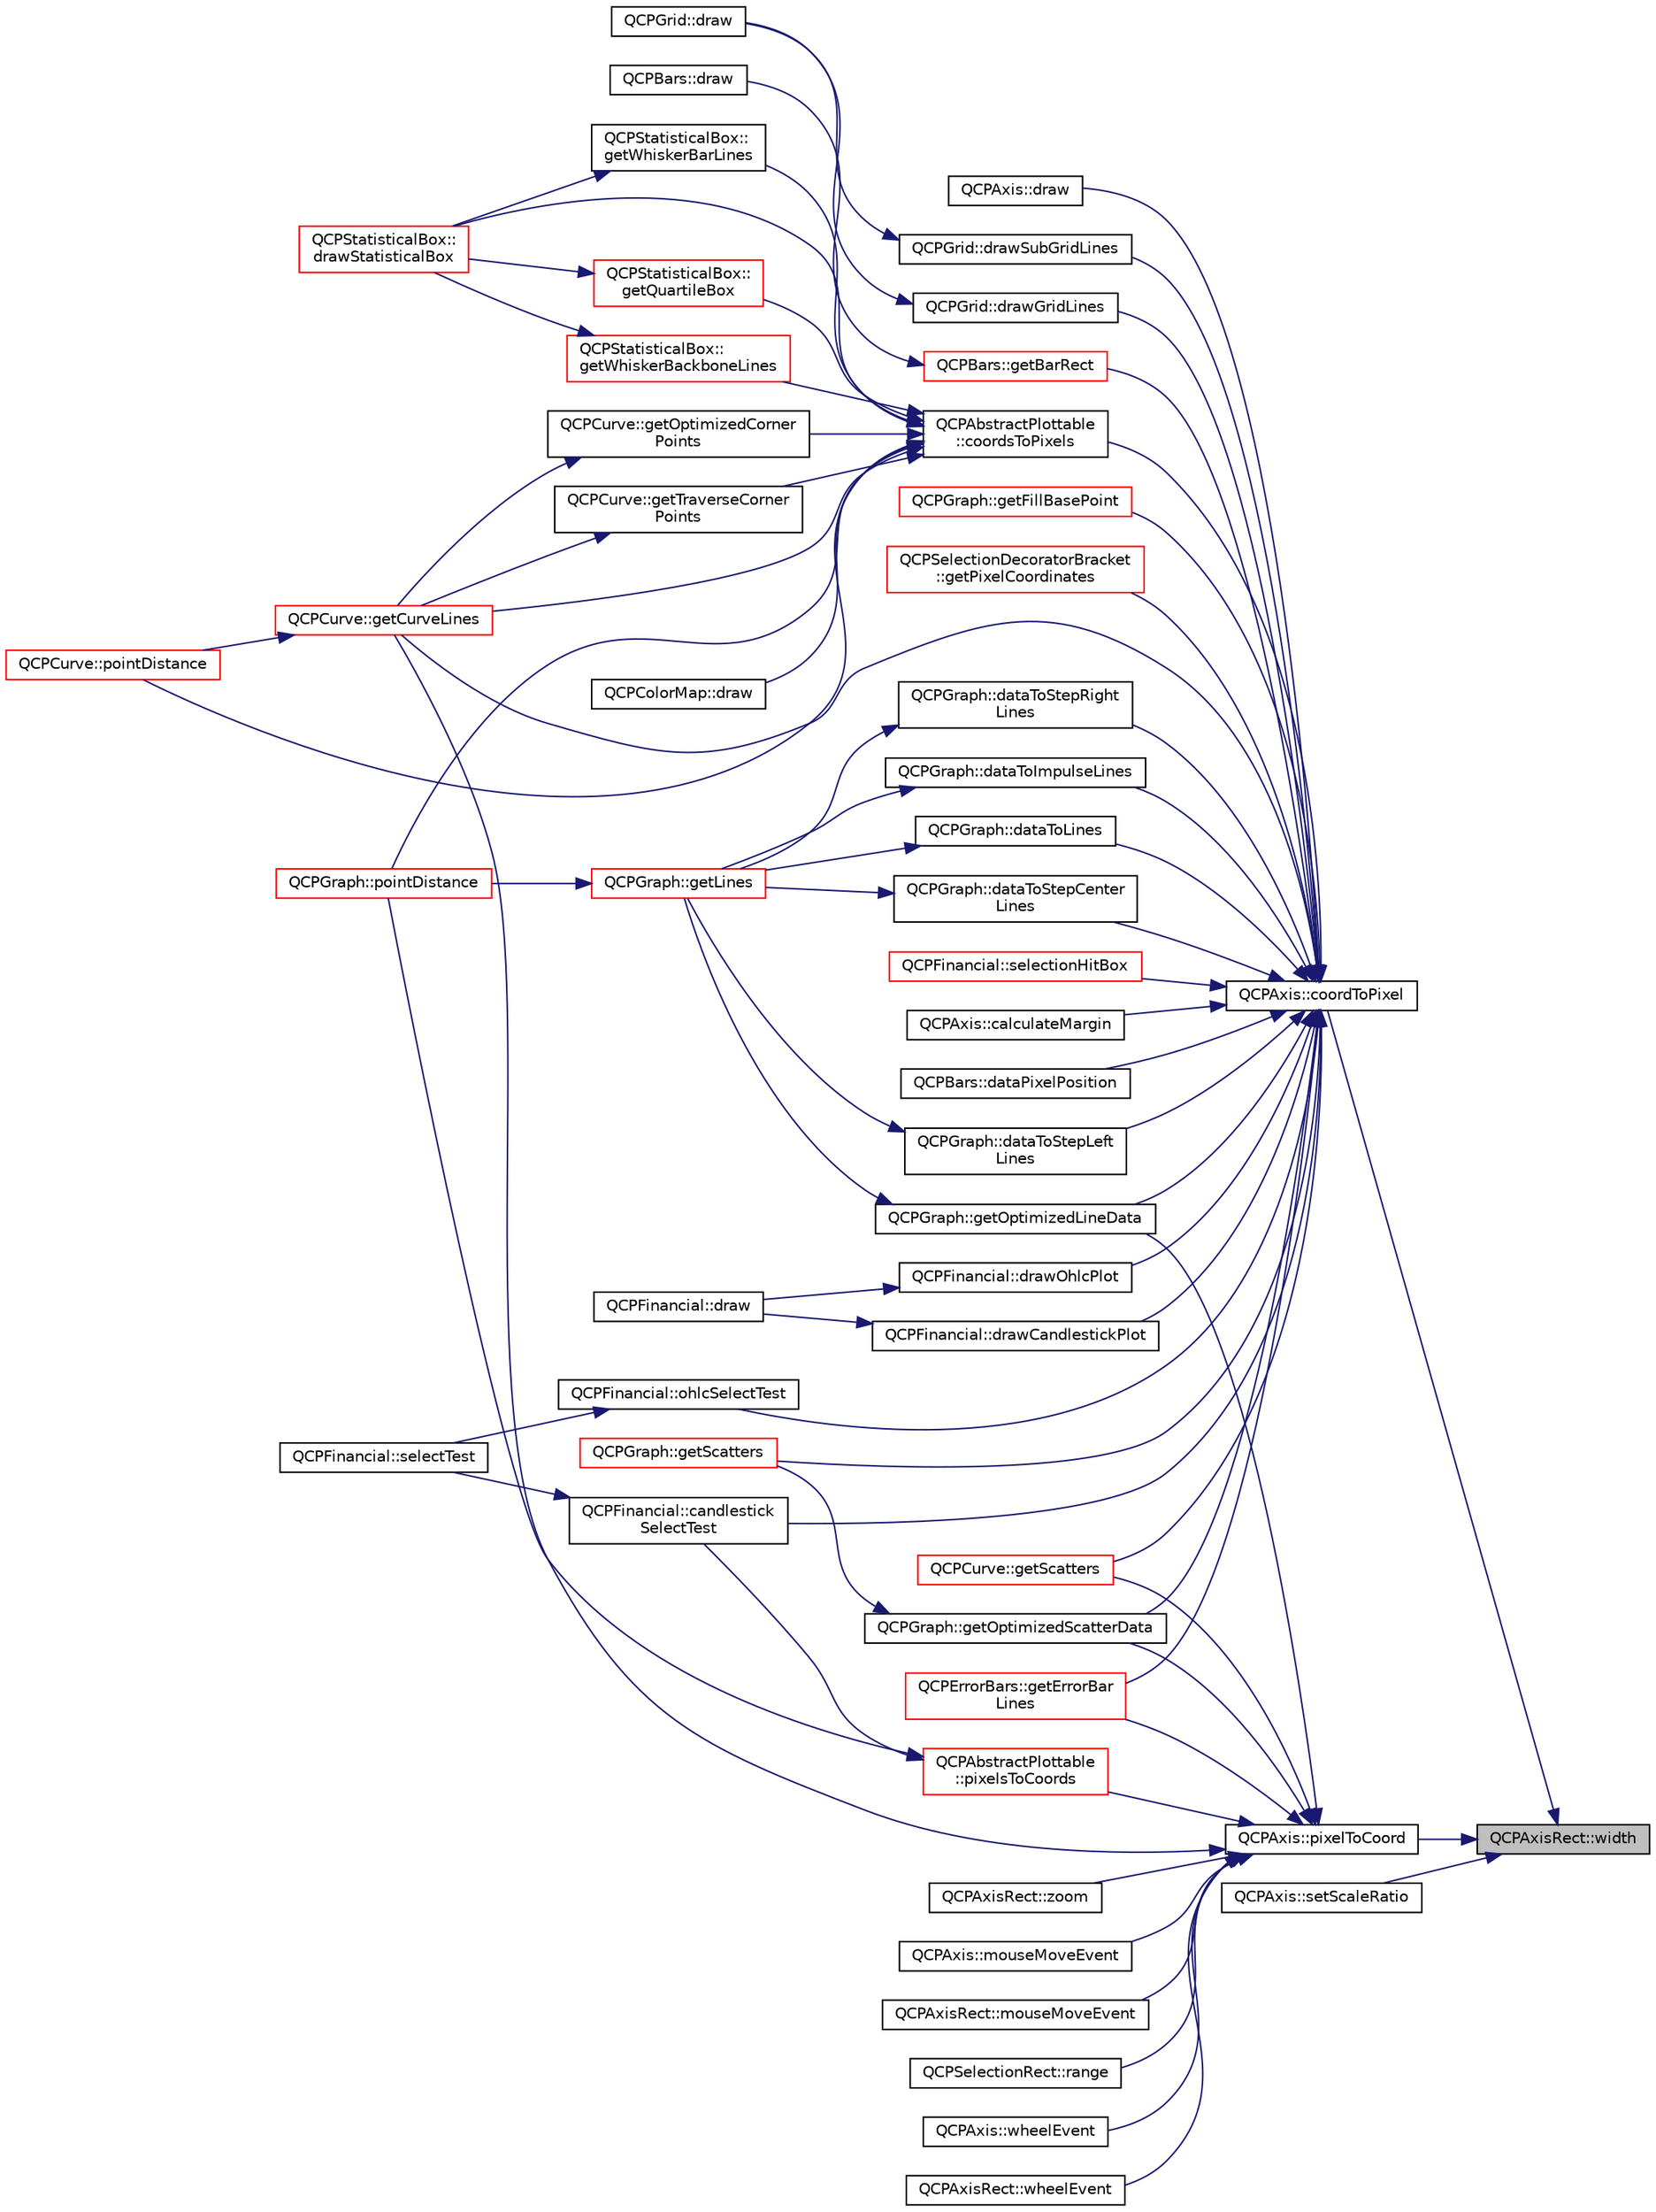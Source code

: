 digraph "QCPAxisRect::width"
{
 // LATEX_PDF_SIZE
  edge [fontname="Helvetica",fontsize="10",labelfontname="Helvetica",labelfontsize="10"];
  node [fontname="Helvetica",fontsize="10",shape=record];
  rankdir="RL";
  Node1 [label="QCPAxisRect::width",height=0.2,width=0.4,color="black", fillcolor="grey75", style="filled", fontcolor="black",tooltip=" "];
  Node1 -> Node2 [dir="back",color="midnightblue",fontsize="10",style="solid",fontname="Helvetica"];
  Node2 [label="QCPAxis::coordToPixel",height=0.2,width=0.4,color="black", fillcolor="white", style="filled",URL="$classQCPAxis.html#af15d1b3a7f7e9b53d759d3ccff1fe4b4",tooltip=" "];
  Node2 -> Node3 [dir="back",color="midnightblue",fontsize="10",style="solid",fontname="Helvetica"];
  Node3 [label="QCPAxis::calculateMargin",height=0.2,width=0.4,color="black", fillcolor="white", style="filled",URL="$classQCPAxis.html#a47bdb0a55de6759489ee47665199aebb",tooltip=" "];
  Node2 -> Node4 [dir="back",color="midnightblue",fontsize="10",style="solid",fontname="Helvetica"];
  Node4 [label="QCPFinancial::candlestick\lSelectTest",height=0.2,width=0.4,color="black", fillcolor="white", style="filled",URL="$classQCPFinancial.html#a9783e91a33fd08a402b1a3821d43e471",tooltip=" "];
  Node4 -> Node5 [dir="back",color="midnightblue",fontsize="10",style="solid",fontname="Helvetica"];
  Node5 [label="QCPFinancial::selectTest",height=0.2,width=0.4,color="black", fillcolor="white", style="filled",URL="$classQCPFinancial.html#a8114a6d3ab6bea0a93d4b85401f29b52",tooltip=" "];
  Node2 -> Node6 [dir="back",color="midnightblue",fontsize="10",style="solid",fontname="Helvetica"];
  Node6 [label="QCPAbstractPlottable\l::coordsToPixels",height=0.2,width=0.4,color="black", fillcolor="white", style="filled",URL="$classQCPAbstractPlottable.html#a7ad84a36472441cf1f555c5683d0da93",tooltip=" "];
  Node6 -> Node7 [dir="back",color="midnightblue",fontsize="10",style="solid",fontname="Helvetica"];
  Node7 [label="QCPColorMap::draw",height=0.2,width=0.4,color="black", fillcolor="white", style="filled",URL="$classQCPColorMap.html#a6b628014d2939368935efd0a788648c8",tooltip=" "];
  Node6 -> Node8 [dir="back",color="midnightblue",fontsize="10",style="solid",fontname="Helvetica"];
  Node8 [label="QCPStatisticalBox::\ldrawStatisticalBox",height=0.2,width=0.4,color="red", fillcolor="white", style="filled",URL="$classQCPStatisticalBox.html#a02dc6b561be8203d460d7263da74b8a9",tooltip=" "];
  Node6 -> Node10 [dir="back",color="midnightblue",fontsize="10",style="solid",fontname="Helvetica"];
  Node10 [label="QCPCurve::getCurveLines",height=0.2,width=0.4,color="red", fillcolor="white", style="filled",URL="$classQCPCurve.html#aefca1e5127fae2d7ff65b9e921637c58",tooltip=" "];
  Node10 -> Node12 [dir="back",color="midnightblue",fontsize="10",style="solid",fontname="Helvetica"];
  Node12 [label="QCPCurve::pointDistance",height=0.2,width=0.4,color="red", fillcolor="white", style="filled",URL="$classQCPCurve.html#aa2c9c9c0e57f11f18a5cb7e47927157c",tooltip=" "];
  Node6 -> Node14 [dir="back",color="midnightblue",fontsize="10",style="solid",fontname="Helvetica"];
  Node14 [label="QCPCurve::getOptimizedCorner\lPoints",height=0.2,width=0.4,color="black", fillcolor="white", style="filled",URL="$classQCPCurve.html#a66bff7933dac149c4577ad63a27da924",tooltip=" "];
  Node14 -> Node10 [dir="back",color="midnightblue",fontsize="10",style="solid",fontname="Helvetica"];
  Node6 -> Node15 [dir="back",color="midnightblue",fontsize="10",style="solid",fontname="Helvetica"];
  Node15 [label="QCPStatisticalBox::\lgetQuartileBox",height=0.2,width=0.4,color="red", fillcolor="white", style="filled",URL="$classQCPStatisticalBox.html#aa44482bf991ceca74602294dd9977243",tooltip=" "];
  Node15 -> Node8 [dir="back",color="midnightblue",fontsize="10",style="solid",fontname="Helvetica"];
  Node6 -> Node18 [dir="back",color="midnightblue",fontsize="10",style="solid",fontname="Helvetica"];
  Node18 [label="QCPCurve::getTraverseCorner\lPoints",height=0.2,width=0.4,color="black", fillcolor="white", style="filled",URL="$classQCPCurve.html#a55e24387fd97a2cad0def8a40809e9ec",tooltip=" "];
  Node18 -> Node10 [dir="back",color="midnightblue",fontsize="10",style="solid",fontname="Helvetica"];
  Node6 -> Node19 [dir="back",color="midnightblue",fontsize="10",style="solid",fontname="Helvetica"];
  Node19 [label="QCPStatisticalBox::\lgetWhiskerBackboneLines",height=0.2,width=0.4,color="red", fillcolor="white", style="filled",URL="$classQCPStatisticalBox.html#a233c28f8c2464ed104a4d580eedd4c64",tooltip=" "];
  Node19 -> Node8 [dir="back",color="midnightblue",fontsize="10",style="solid",fontname="Helvetica"];
  Node6 -> Node20 [dir="back",color="midnightblue",fontsize="10",style="solid",fontname="Helvetica"];
  Node20 [label="QCPStatisticalBox::\lgetWhiskerBarLines",height=0.2,width=0.4,color="black", fillcolor="white", style="filled",URL="$classQCPStatisticalBox.html#af478f6e8a5e9ca2f1bbac10a6b73319a",tooltip=" "];
  Node20 -> Node8 [dir="back",color="midnightblue",fontsize="10",style="solid",fontname="Helvetica"];
  Node6 -> Node21 [dir="back",color="midnightblue",fontsize="10",style="solid",fontname="Helvetica"];
  Node21 [label="QCPGraph::pointDistance",height=0.2,width=0.4,color="red", fillcolor="white", style="filled",URL="$classQCPGraph.html#a89acf99c0b52b8eecb2438adf7ec0170",tooltip=" "];
  Node6 -> Node12 [dir="back",color="midnightblue",fontsize="10",style="solid",fontname="Helvetica"];
  Node2 -> Node23 [dir="back",color="midnightblue",fontsize="10",style="solid",fontname="Helvetica"];
  Node23 [label="QCPBars::dataPixelPosition",height=0.2,width=0.4,color="black", fillcolor="white", style="filled",URL="$classQCPBars.html#a55cdaf565cd3384158d1f7f89533bc2d",tooltip=" "];
  Node2 -> Node24 [dir="back",color="midnightblue",fontsize="10",style="solid",fontname="Helvetica"];
  Node24 [label="QCPGraph::dataToImpulseLines",height=0.2,width=0.4,color="black", fillcolor="white", style="filled",URL="$classQCPGraph.html#a2a958a5c6a6e1e4a03556be88b6fe37e",tooltip=" "];
  Node24 -> Node25 [dir="back",color="midnightblue",fontsize="10",style="solid",fontname="Helvetica"];
  Node25 [label="QCPGraph::getLines",height=0.2,width=0.4,color="red", fillcolor="white", style="filled",URL="$classQCPGraph.html#a563c6da2126300a4d9d2bdee30dad040",tooltip=" "];
  Node25 -> Node21 [dir="back",color="midnightblue",fontsize="10",style="solid",fontname="Helvetica"];
  Node2 -> Node27 [dir="back",color="midnightblue",fontsize="10",style="solid",fontname="Helvetica"];
  Node27 [label="QCPGraph::dataToLines",height=0.2,width=0.4,color="black", fillcolor="white", style="filled",URL="$classQCPGraph.html#a0085ee728fdd72a827c1e6ced4476363",tooltip=" "];
  Node27 -> Node25 [dir="back",color="midnightblue",fontsize="10",style="solid",fontname="Helvetica"];
  Node2 -> Node28 [dir="back",color="midnightblue",fontsize="10",style="solid",fontname="Helvetica"];
  Node28 [label="QCPGraph::dataToStepCenter\lLines",height=0.2,width=0.4,color="black", fillcolor="white", style="filled",URL="$classQCPGraph.html#a238116f1898c49cb8209d61707b5b367",tooltip=" "];
  Node28 -> Node25 [dir="back",color="midnightblue",fontsize="10",style="solid",fontname="Helvetica"];
  Node2 -> Node29 [dir="back",color="midnightblue",fontsize="10",style="solid",fontname="Helvetica"];
  Node29 [label="QCPGraph::dataToStepLeft\lLines",height=0.2,width=0.4,color="black", fillcolor="white", style="filled",URL="$classQCPGraph.html#a1f3e9e41fc67538c4940c74665840474",tooltip=" "];
  Node29 -> Node25 [dir="back",color="midnightblue",fontsize="10",style="solid",fontname="Helvetica"];
  Node2 -> Node30 [dir="back",color="midnightblue",fontsize="10",style="solid",fontname="Helvetica"];
  Node30 [label="QCPGraph::dataToStepRight\lLines",height=0.2,width=0.4,color="black", fillcolor="white", style="filled",URL="$classQCPGraph.html#ab1fb6cb91d24a854f85bf54200f6d101",tooltip=" "];
  Node30 -> Node25 [dir="back",color="midnightblue",fontsize="10",style="solid",fontname="Helvetica"];
  Node2 -> Node31 [dir="back",color="midnightblue",fontsize="10",style="solid",fontname="Helvetica"];
  Node31 [label="QCPAxis::draw",height=0.2,width=0.4,color="black", fillcolor="white", style="filled",URL="$classQCPAxis.html#ac15ebb4225ca5212d8e5fffae481bc9b",tooltip=" "];
  Node2 -> Node32 [dir="back",color="midnightblue",fontsize="10",style="solid",fontname="Helvetica"];
  Node32 [label="QCPFinancial::drawCandlestickPlot",height=0.2,width=0.4,color="black", fillcolor="white", style="filled",URL="$classQCPFinancial.html#ade6b703369d8acb3bfa0b8e244df4b06",tooltip=" "];
  Node32 -> Node33 [dir="back",color="midnightblue",fontsize="10",style="solid",fontname="Helvetica"];
  Node33 [label="QCPFinancial::draw",height=0.2,width=0.4,color="black", fillcolor="white", style="filled",URL="$classQCPFinancial.html#a4d62b7a618d609321adb5f5f1e31f446",tooltip=" "];
  Node2 -> Node34 [dir="back",color="midnightblue",fontsize="10",style="solid",fontname="Helvetica"];
  Node34 [label="QCPGrid::drawGridLines",height=0.2,width=0.4,color="black", fillcolor="white", style="filled",URL="$classQCPGrid.html#aee4e95d54acabbe298d6dda0dd86c0a4",tooltip=" "];
  Node34 -> Node35 [dir="back",color="midnightblue",fontsize="10",style="solid",fontname="Helvetica"];
  Node35 [label="QCPGrid::draw",height=0.2,width=0.4,color="black", fillcolor="white", style="filled",URL="$classQCPGrid.html#aad9a312d998e2d170956334d4cb80be2",tooltip=" "];
  Node2 -> Node36 [dir="back",color="midnightblue",fontsize="10",style="solid",fontname="Helvetica"];
  Node36 [label="QCPFinancial::drawOhlcPlot",height=0.2,width=0.4,color="black", fillcolor="white", style="filled",URL="$classQCPFinancial.html#a2c77aab636f6bce6e0407b3f94e90d08",tooltip=" "];
  Node36 -> Node33 [dir="back",color="midnightblue",fontsize="10",style="solid",fontname="Helvetica"];
  Node2 -> Node37 [dir="back",color="midnightblue",fontsize="10",style="solid",fontname="Helvetica"];
  Node37 [label="QCPGrid::drawSubGridLines",height=0.2,width=0.4,color="black", fillcolor="white", style="filled",URL="$classQCPGrid.html#a751ce8aef815bcc9193432a30c8b6b6e",tooltip=" "];
  Node37 -> Node35 [dir="back",color="midnightblue",fontsize="10",style="solid",fontname="Helvetica"];
  Node2 -> Node38 [dir="back",color="midnightblue",fontsize="10",style="solid",fontname="Helvetica"];
  Node38 [label="QCPBars::getBarRect",height=0.2,width=0.4,color="red", fillcolor="white", style="filled",URL="$classQCPBars.html#a01b87e38e5d5089d214646d2af7896ea",tooltip=" "];
  Node38 -> Node39 [dir="back",color="midnightblue",fontsize="10",style="solid",fontname="Helvetica"];
  Node39 [label="QCPBars::draw",height=0.2,width=0.4,color="black", fillcolor="white", style="filled",URL="$classQCPBars.html#aa267c20650d55084c3f47cb2f8fac9dc",tooltip=" "];
  Node2 -> Node10 [dir="back",color="midnightblue",fontsize="10",style="solid",fontname="Helvetica"];
  Node2 -> Node43 [dir="back",color="midnightblue",fontsize="10",style="solid",fontname="Helvetica"];
  Node43 [label="QCPErrorBars::getErrorBar\lLines",height=0.2,width=0.4,color="red", fillcolor="white", style="filled",URL="$classQCPErrorBars.html#abeea5ff0d66732bbfc9b74869d8c552e",tooltip=" "];
  Node2 -> Node48 [dir="back",color="midnightblue",fontsize="10",style="solid",fontname="Helvetica"];
  Node48 [label="QCPGraph::getFillBasePoint",height=0.2,width=0.4,color="red", fillcolor="white", style="filled",URL="$classQCPGraph.html#a13f2c756f3114703159c2e604783e208",tooltip=" "];
  Node2 -> Node51 [dir="back",color="midnightblue",fontsize="10",style="solid",fontname="Helvetica"];
  Node51 [label="QCPGraph::getOptimizedLineData",height=0.2,width=0.4,color="black", fillcolor="white", style="filled",URL="$classQCPGraph.html#a1fed1c9d627d9d3b49a6206cc2e60fe1",tooltip=" "];
  Node51 -> Node25 [dir="back",color="midnightblue",fontsize="10",style="solid",fontname="Helvetica"];
  Node2 -> Node52 [dir="back",color="midnightblue",fontsize="10",style="solid",fontname="Helvetica"];
  Node52 [label="QCPGraph::getOptimizedScatterData",height=0.2,width=0.4,color="black", fillcolor="white", style="filled",URL="$classQCPGraph.html#a5423245898537e375b9364cf26e89aea",tooltip=" "];
  Node52 -> Node53 [dir="back",color="midnightblue",fontsize="10",style="solid",fontname="Helvetica"];
  Node53 [label="QCPGraph::getScatters",height=0.2,width=0.4,color="red", fillcolor="white", style="filled",URL="$classQCPGraph.html#a9d7ba5904fdcaca413222335d4b283c3",tooltip=" "];
  Node2 -> Node54 [dir="back",color="midnightblue",fontsize="10",style="solid",fontname="Helvetica"];
  Node54 [label="QCPSelectionDecoratorBracket\l::getPixelCoordinates",height=0.2,width=0.4,color="red", fillcolor="white", style="filled",URL="$classQCPSelectionDecoratorBracket.html#a9925ed667e8a645fcb9949bd02ee4a19",tooltip=" "];
  Node2 -> Node53 [dir="back",color="midnightblue",fontsize="10",style="solid",fontname="Helvetica"];
  Node2 -> Node57 [dir="back",color="midnightblue",fontsize="10",style="solid",fontname="Helvetica"];
  Node57 [label="QCPCurve::getScatters",height=0.2,width=0.4,color="red", fillcolor="white", style="filled",URL="$classQCPCurve.html#a564c5fdc8409e3532b1322389a8434b8",tooltip=" "];
  Node2 -> Node58 [dir="back",color="midnightblue",fontsize="10",style="solid",fontname="Helvetica"];
  Node58 [label="QCPFinancial::ohlcSelectTest",height=0.2,width=0.4,color="black", fillcolor="white", style="filled",URL="$classQCPFinancial.html#a2bf2228cc443eb5fb11ec3ea3902859c",tooltip=" "];
  Node58 -> Node5 [dir="back",color="midnightblue",fontsize="10",style="solid",fontname="Helvetica"];
  Node2 -> Node59 [dir="back",color="midnightblue",fontsize="10",style="solid",fontname="Helvetica"];
  Node59 [label="QCPFinancial::selectionHitBox",height=0.2,width=0.4,color="red", fillcolor="white", style="filled",URL="$classQCPFinancial.html#afbe9e8cb0de3e9e789a9668b29cad098",tooltip=" "];
  Node1 -> Node61 [dir="back",color="midnightblue",fontsize="10",style="solid",fontname="Helvetica"];
  Node61 [label="QCPAxis::pixelToCoord",height=0.2,width=0.4,color="black", fillcolor="white", style="filled",URL="$classQCPAxis.html#a536ef8f624cac59b6b6fdcb495723c57",tooltip=" "];
  Node61 -> Node10 [dir="back",color="midnightblue",fontsize="10",style="solid",fontname="Helvetica"];
  Node61 -> Node43 [dir="back",color="midnightblue",fontsize="10",style="solid",fontname="Helvetica"];
  Node61 -> Node51 [dir="back",color="midnightblue",fontsize="10",style="solid",fontname="Helvetica"];
  Node61 -> Node52 [dir="back",color="midnightblue",fontsize="10",style="solid",fontname="Helvetica"];
  Node61 -> Node57 [dir="back",color="midnightblue",fontsize="10",style="solid",fontname="Helvetica"];
  Node61 -> Node62 [dir="back",color="midnightblue",fontsize="10",style="solid",fontname="Helvetica"];
  Node62 [label="QCPAxis::mouseMoveEvent",height=0.2,width=0.4,color="black", fillcolor="white", style="filled",URL="$classQCPAxis.html#ac5a269609e6177737faabdc46434d8c7",tooltip=" "];
  Node61 -> Node63 [dir="back",color="midnightblue",fontsize="10",style="solid",fontname="Helvetica"];
  Node63 [label="QCPAxisRect::mouseMoveEvent",height=0.2,width=0.4,color="black", fillcolor="white", style="filled",URL="$classQCPAxisRect.html#a9cd27ad8c5cfb49aefd9dbb30def4beb",tooltip=" "];
  Node61 -> Node64 [dir="back",color="midnightblue",fontsize="10",style="solid",fontname="Helvetica"];
  Node64 [label="QCPAbstractPlottable\l::pixelsToCoords",height=0.2,width=0.4,color="red", fillcolor="white", style="filled",URL="$classQCPAbstractPlottable.html#a3903c1120ab5c27e7fa46b597ef267bd",tooltip=" "];
  Node64 -> Node4 [dir="back",color="midnightblue",fontsize="10",style="solid",fontname="Helvetica"];
  Node64 -> Node21 [dir="back",color="midnightblue",fontsize="10",style="solid",fontname="Helvetica"];
  Node61 -> Node67 [dir="back",color="midnightblue",fontsize="10",style="solid",fontname="Helvetica"];
  Node67 [label="QCPSelectionRect::range",height=0.2,width=0.4,color="black", fillcolor="white", style="filled",URL="$classQCPSelectionRect.html#a23ab082ffa04be1dbf9afb9e633ab815",tooltip=" "];
  Node61 -> Node68 [dir="back",color="midnightblue",fontsize="10",style="solid",fontname="Helvetica"];
  Node68 [label="QCPAxis::wheelEvent",height=0.2,width=0.4,color="black", fillcolor="white", style="filled",URL="$classQCPAxis.html#aa850f195d7cc470c53809d0fff5e444d",tooltip=" "];
  Node61 -> Node69 [dir="back",color="midnightblue",fontsize="10",style="solid",fontname="Helvetica"];
  Node69 [label="QCPAxisRect::wheelEvent",height=0.2,width=0.4,color="black", fillcolor="white", style="filled",URL="$classQCPAxisRect.html#a93eeaa0c127d6d6fe8171b2455080262",tooltip=" "];
  Node61 -> Node70 [dir="back",color="midnightblue",fontsize="10",style="solid",fontname="Helvetica"];
  Node70 [label="QCPAxisRect::zoom",height=0.2,width=0.4,color="black", fillcolor="white", style="filled",URL="$classQCPAxisRect.html#ae481c28b50e10cfbbec59fde45e77367",tooltip=" "];
  Node1 -> Node71 [dir="back",color="midnightblue",fontsize="10",style="solid",fontname="Helvetica"];
  Node71 [label="QCPAxis::setScaleRatio",height=0.2,width=0.4,color="black", fillcolor="white", style="filled",URL="$classQCPAxis.html#af4bbd446dcaee5a83ac30ce9bcd6e125",tooltip=" "];
}
